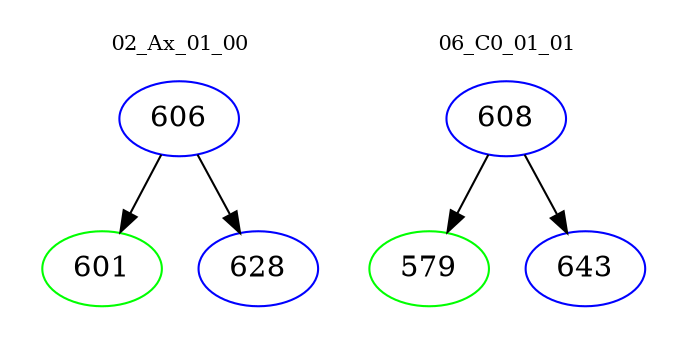 digraph{
subgraph cluster_0 {
color = white
label = "02_Ax_01_00";
fontsize=10;
T0_606 [label="606", color="blue"]
T0_606 -> T0_601 [color="black"]
T0_601 [label="601", color="green"]
T0_606 -> T0_628 [color="black"]
T0_628 [label="628", color="blue"]
}
subgraph cluster_1 {
color = white
label = "06_C0_01_01";
fontsize=10;
T1_608 [label="608", color="blue"]
T1_608 -> T1_579 [color="black"]
T1_579 [label="579", color="green"]
T1_608 -> T1_643 [color="black"]
T1_643 [label="643", color="blue"]
}
}
